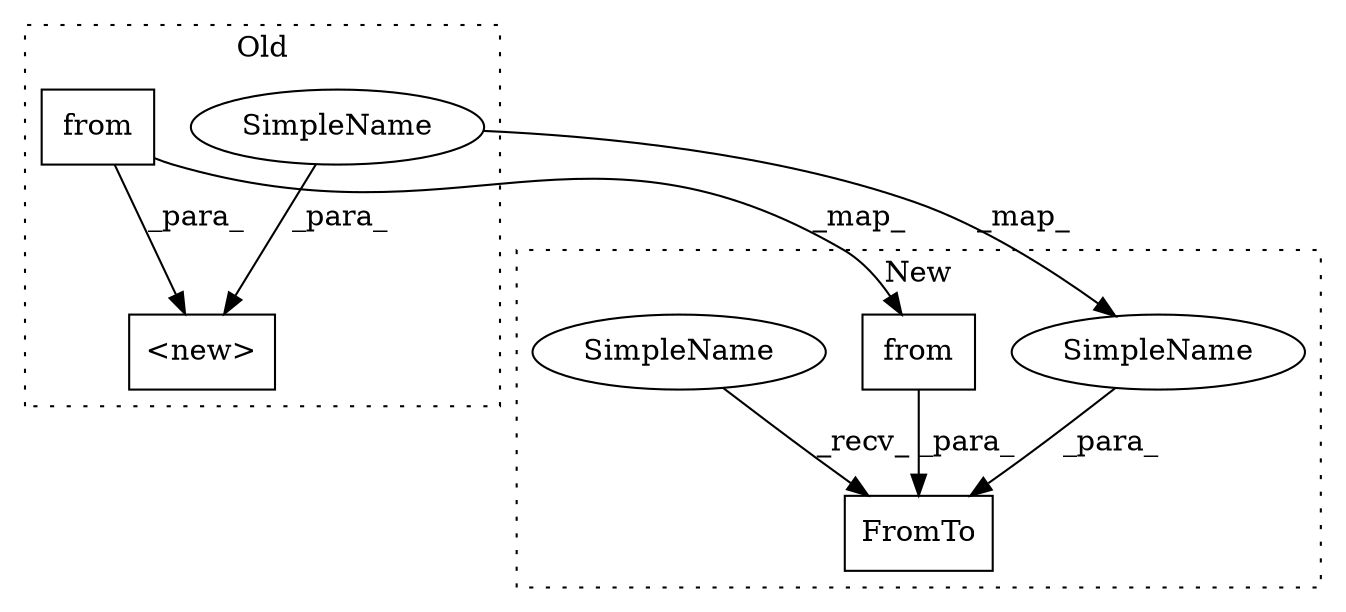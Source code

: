 digraph G {
subgraph cluster0 {
1 [label="from" a="32" s="-1,13330" l="13326,0" shape="box"];
3 [label="<new>" a="14" s="13306,13333" l="19,1" shape="box"];
5 [label="SimpleName" a="42" s="13331" l="2" shape="ellipse"];
label = "Old";
style="dotted";
}
subgraph cluster1 {
2 [label="from" a="32" s="-1,17307" l="17303,0" shape="box"];
4 [label="FromTo" a="32" s="17295,17310" l="7,1" shape="box"];
6 [label="SimpleName" a="42" s="17308" l="2" shape="ellipse"];
7 [label="SimpleName" a="42" s="17280" l="14" shape="ellipse"];
label = "New";
style="dotted";
}
1 -> 3 [label="_para_"];
1 -> 2 [label="_map_"];
2 -> 4 [label="_para_"];
5 -> 6 [label="_map_"];
5 -> 3 [label="_para_"];
6 -> 4 [label="_para_"];
7 -> 4 [label="_recv_"];
}